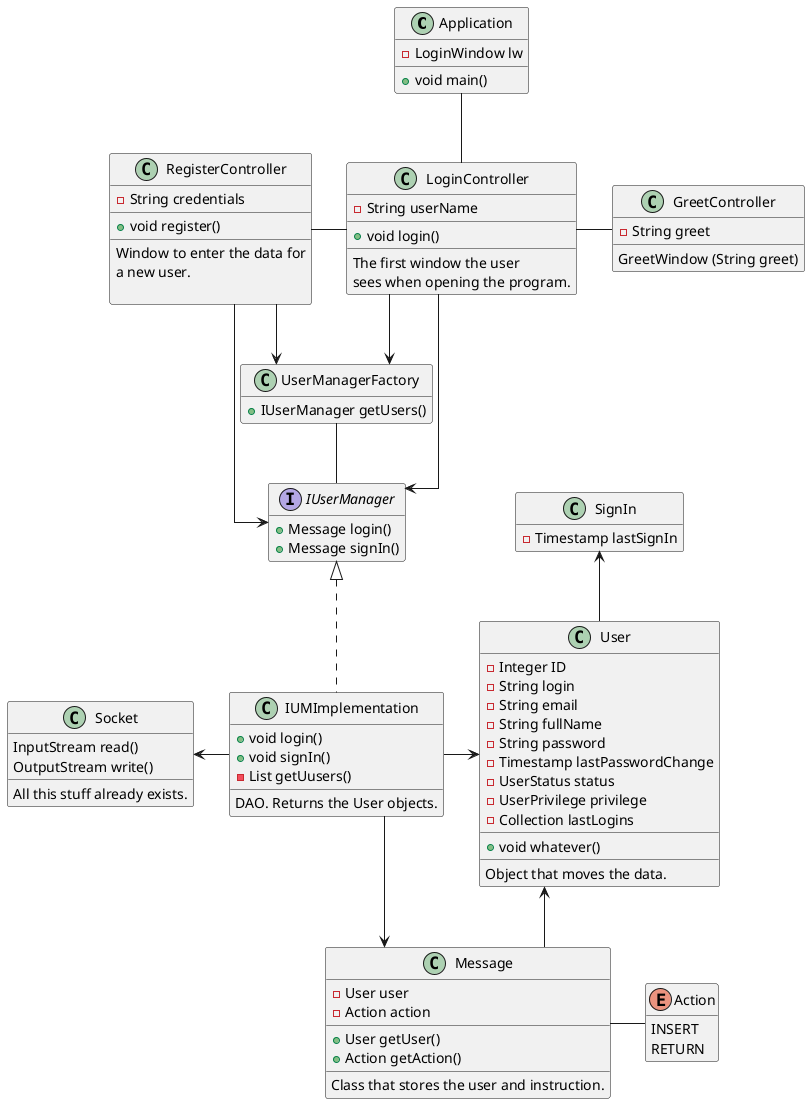 @startuml client
/'Graphic properties
'/

skinparam linetype ortho
skinparam groupInheritance 5
hide empty members

/'Main class
'/
class Application {
    -LoginWindow lw
    +void main()
}

/'Every window of the program.
Three of them.'/
class LoginController {
    -String userName
    __
    +void login()
    __
    The first window the user 
    sees when opening the program.
}
class RegisterController {
    -String credentials
    __
    +void register()
    __
    Window to enter the data for 
    a new user.

}
class GreetController {
    -String greet
    __
    GreetWindow (String greet)
}
/'Logic part of the program.
'/
interface IUserManager {
    +Message login()
    +Message signIn()
}
class IUMImplementation {
    +void login()
    +void signIn()
    -List getUusers()
    __
    DAO. Returns the User objects.
}
class UserManagerFactory {
    +IUserManager getUsers()
}

/'Pre-existing Java classes'/
class Socket {
    InputStream read()
    OutputStream write()
    __
    All this stuff already exists.
}
/'Objects, etc
'/
class User {
    -Integer ID
    -String login
    -String email
    -String fullName
    -String password
    -Timestamp lastPasswordChange
    -UserStatus status
    -UserPrivilege privilege
    -Collection lastLogins
    __
    +void whatever()
    __
    Object that moves the data.
}
class SignIn {
    -Timestamp lastSignIn
}
/'Encapsulator class
'/
class Message {
    -User user
    -Action action
    __
    +User getUser()
    +Action getAction()
    __
    Class that stores the user and instruction.
}
/'types of response'/
enum Action {
    INSERT
    RETURN
}

/'Exceptions.
class UserNotFoundException {
}
class UsernameNotAvailableException {
}
class EmailNotAvailableException {
}
class InvalidEmailFormatException {
}
class UnmatchedPasswordsException {
}
'/

Application -- LoginController

LoginController -right- GreetController
LoginController -left- RegisterController

LoginController -down-> UserManagerFactory
RegisterController --> UserManagerFactory

LoginController --> IUserManager
RegisterController --> IUserManager

/' It looks horrible but ya have to indicate it:
User appears in every class from view.
'/

/'
LoginController --> User
RegisterController --> User
GreetController -down-> User
'/

UserManagerFactory -- IUserManager
IUserManager <|.. IUMImplementation
IUMImplementation -right-> User

IUMImplementation -left-> Socket
IUMImplementation --> Message

User -up-> SignIn
User <-right- Message
Action -left- Message

/'
CustomException <|-- UserNotFoundException
CustomException <|-- UsernameNotAvailableException
CustomException <|-- EmailNotAvailableException
CustomException <|-- InvalidEmailFormatException
CustomException <|-- UnmatchedPasswordsException
'/

/'
IUMImplementation -down- UserNotFoundException
IUMImplementation -down- UsernameNotAvailableException
IUMImplementation -down- EmailNotAvailableException
InvalidEmailFormatException -right- RegisterController
UnmatchedPasswordsException -- RegisterController
'/
@enduml